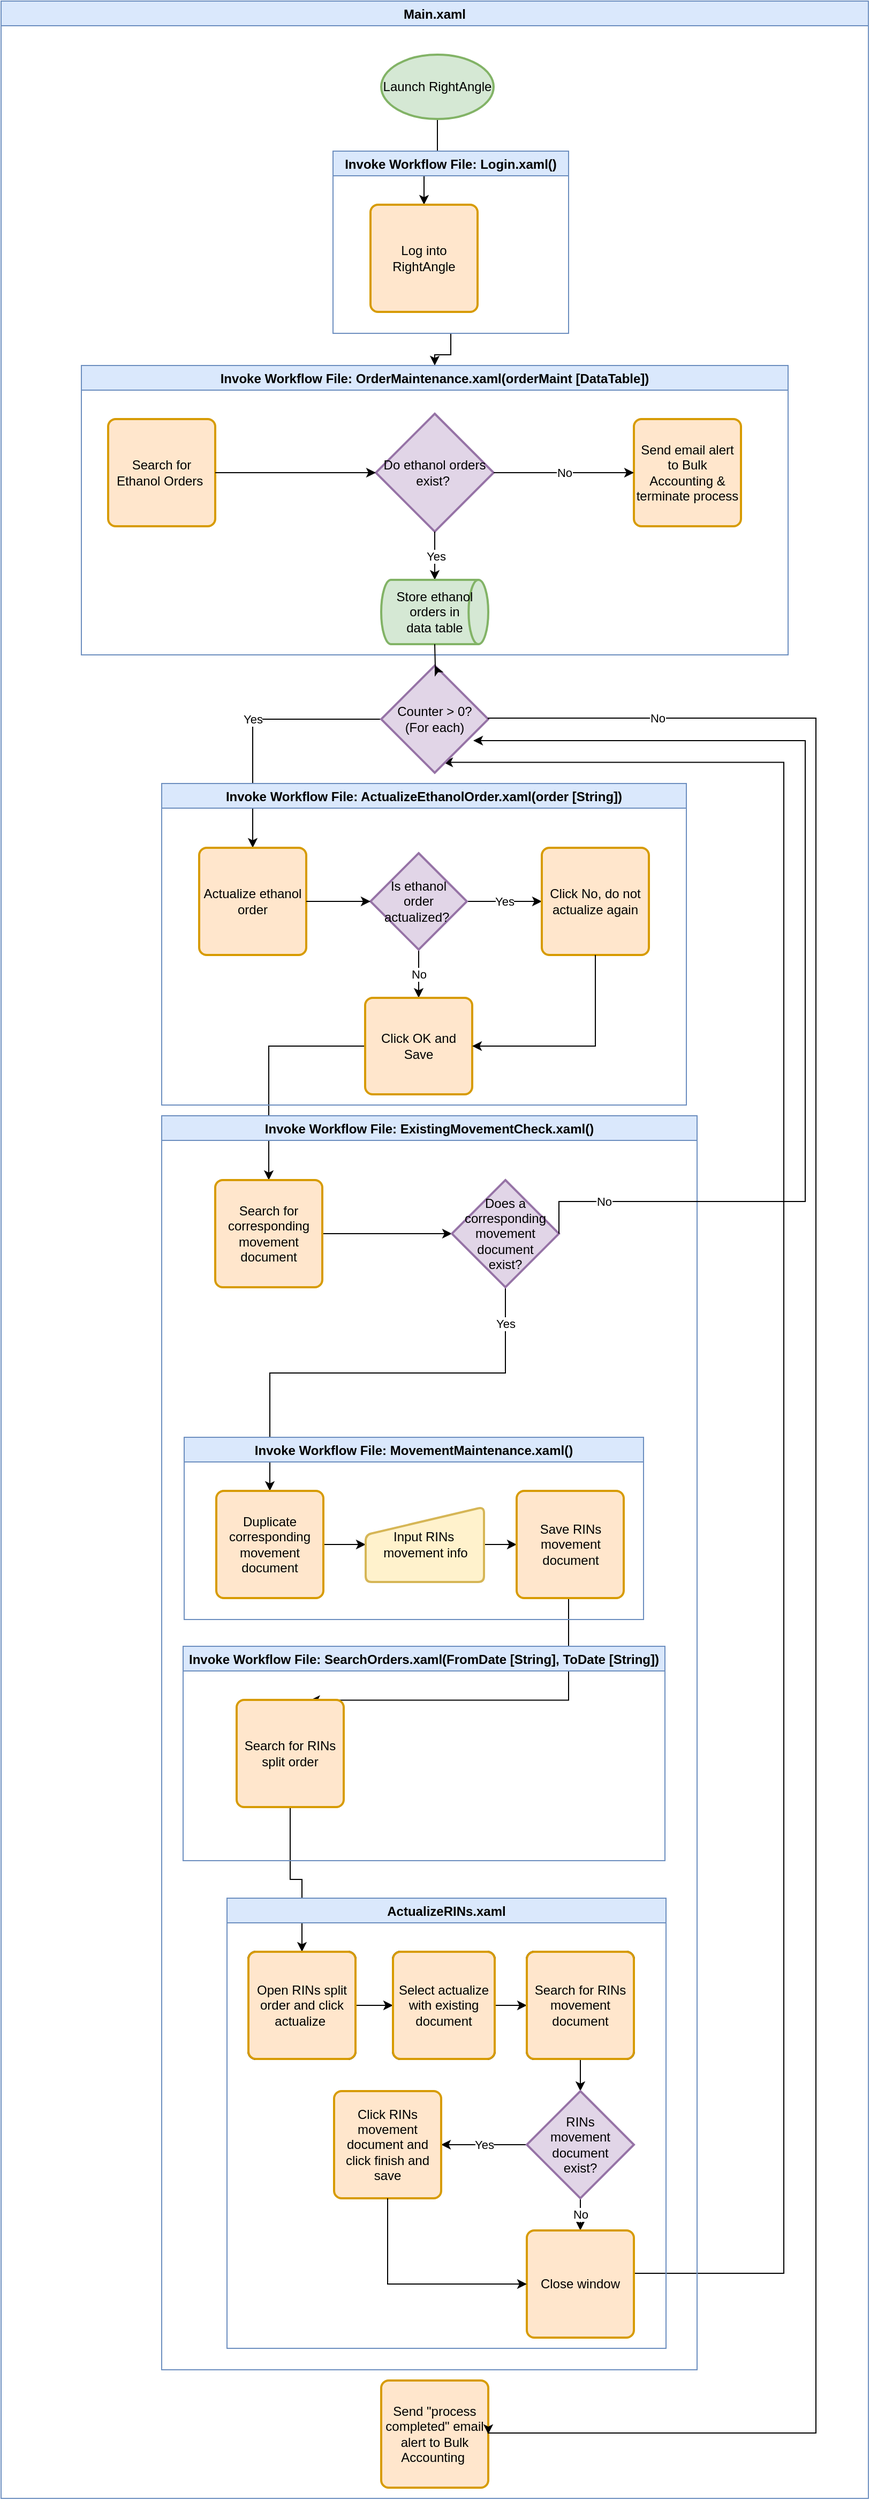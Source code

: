 <mxfile version="14.6.10" type="github">
  <diagram id="C5RBs43oDa-KdzZeNtuy" name="Page-1">
    <mxGraphModel dx="1038" dy="567" grid="1" gridSize="10" guides="1" tooltips="1" connect="1" arrows="1" fold="1" page="1" pageScale="1" pageWidth="827" pageHeight="1169" math="0" shadow="0">
      <root>
        <mxCell id="WIyWlLk6GJQsqaUBKTNV-0" />
        <mxCell id="WIyWlLk6GJQsqaUBKTNV-1" parent="WIyWlLk6GJQsqaUBKTNV-0" />
        <mxCell id="zwIU4QLBpwWAhk2zhrNK-26" value="Main.xaml" style="swimlane;labelBackgroundColor=none;fillColor=#dae8fc;strokeColor=#6c8ebf;" vertex="1" parent="WIyWlLk6GJQsqaUBKTNV-1">
          <mxGeometry width="810" height="2330" as="geometry" />
        </mxCell>
        <mxCell id="zwIU4QLBpwWAhk2zhrNK-88" value="" style="endArrow=classic;html=1;rounded=0;edgeStyle=orthogonalEdgeStyle;exitX=1;exitY=0.5;exitDx=0;exitDy=0;entryX=0.58;entryY=0.902;entryDx=0;entryDy=0;entryPerimeter=0;" edge="1" parent="zwIU4QLBpwWAhk2zhrNK-26" source="zwIU4QLBpwWAhk2zhrNK-80" target="zwIU4QLBpwWAhk2zhrNK-95">
          <mxGeometry width="50" height="50" relative="1" as="geometry">
            <mxPoint x="621" y="2200" as="sourcePoint" />
            <mxPoint x="551" y="700" as="targetPoint" />
            <Array as="points">
              <mxPoint x="731" y="2120" />
              <mxPoint x="731" y="710" />
            </Array>
          </mxGeometry>
        </mxCell>
        <mxCell id="zwIU4QLBpwWAhk2zhrNK-50" value="Yes" style="edgeStyle=orthogonalEdgeStyle;rounded=0;orthogonalLoop=1;jettySize=auto;html=1;entryX=0.5;entryY=0;entryDx=0;entryDy=0;exitX=0;exitY=0.5;exitDx=0;exitDy=0;exitPerimeter=0;" edge="1" parent="zwIU4QLBpwWAhk2zhrNK-26" source="zwIU4QLBpwWAhk2zhrNK-95" target="zwIU4QLBpwWAhk2zhrNK-14">
          <mxGeometry relative="1" as="geometry">
            <mxPoint x="337.5" y="680" as="sourcePoint" />
          </mxGeometry>
        </mxCell>
        <mxCell id="zwIU4QLBpwWAhk2zhrNK-44" style="edgeStyle=orthogonalEdgeStyle;rounded=0;orthogonalLoop=1;jettySize=auto;html=1;" edge="1" parent="zwIU4QLBpwWAhk2zhrNK-26" source="zwIU4QLBpwWAhk2zhrNK-19" target="zwIU4QLBpwWAhk2zhrNK-41">
          <mxGeometry relative="1" as="geometry">
            <Array as="points">
              <mxPoint x="250" y="975" />
            </Array>
          </mxGeometry>
        </mxCell>
        <mxCell id="zwIU4QLBpwWAhk2zhrNK-92" style="edgeStyle=orthogonalEdgeStyle;rounded=0;orthogonalLoop=1;jettySize=auto;html=1;entryX=0.5;entryY=0;entryDx=0;entryDy=0;" edge="1" parent="zwIU4QLBpwWAhk2zhrNK-26" source="zwIU4QLBpwWAhk2zhrNK-3" target="zwIU4QLBpwWAhk2zhrNK-4">
          <mxGeometry relative="1" as="geometry">
            <mxPoint x="408" y="210" as="targetPoint" />
          </mxGeometry>
        </mxCell>
        <mxCell id="zwIU4QLBpwWAhk2zhrNK-3" value="Launch RightAngle" style="strokeWidth=2;html=1;shape=mxgraph.flowchart.start_1;whiteSpace=wrap;fillColor=#d5e8d4;strokeColor=#82b366;" vertex="1" parent="zwIU4QLBpwWAhk2zhrNK-26">
          <mxGeometry x="355" y="50" width="105" height="60" as="geometry" />
        </mxCell>
        <mxCell id="zwIU4QLBpwWAhk2zhrNK-116" style="edgeStyle=orthogonalEdgeStyle;rounded=0;orthogonalLoop=1;jettySize=auto;html=1;entryX=0.5;entryY=0;entryDx=0;entryDy=0;" edge="1" parent="zwIU4QLBpwWAhk2zhrNK-26" source="zwIU4QLBpwWAhk2zhrNK-27" target="zwIU4QLBpwWAhk2zhrNK-38">
          <mxGeometry relative="1" as="geometry" />
        </mxCell>
        <mxCell id="zwIU4QLBpwWAhk2zhrNK-27" value="Invoke Workflow File: Login.xaml()" style="swimlane;fillColor=#dae8fc;strokeColor=#6c8ebf;" vertex="1" parent="zwIU4QLBpwWAhk2zhrNK-26">
          <mxGeometry x="310" y="140" width="220" height="170" as="geometry" />
        </mxCell>
        <mxCell id="zwIU4QLBpwWAhk2zhrNK-4" value="Log into RightAngle" style="rounded=1;whiteSpace=wrap;html=1;absoluteArcSize=1;arcSize=14;strokeWidth=2;fillColor=#ffe6cc;strokeColor=#d79b00;" vertex="1" parent="zwIU4QLBpwWAhk2zhrNK-27">
          <mxGeometry x="35" y="50" width="100" height="100" as="geometry" />
        </mxCell>
        <mxCell id="zwIU4QLBpwWAhk2zhrNK-29" value="Invoke Workflow File: ActualizeEthanolOrder.xaml(order [String])" style="swimlane;fillColor=#dae8fc;strokeColor=#6c8ebf;" vertex="1" parent="zwIU4QLBpwWAhk2zhrNK-26">
          <mxGeometry x="150" y="730" width="490" height="300" as="geometry" />
        </mxCell>
        <mxCell id="zwIU4QLBpwWAhk2zhrNK-14" value="Actualize ethanol order" style="rounded=1;whiteSpace=wrap;html=1;absoluteArcSize=1;arcSize=14;strokeWidth=2;fillColor=#ffe6cc;strokeColor=#d79b00;" vertex="1" parent="zwIU4QLBpwWAhk2zhrNK-29">
          <mxGeometry x="35" y="60" width="100" height="100" as="geometry" />
        </mxCell>
        <mxCell id="zwIU4QLBpwWAhk2zhrNK-34" value="Yes" style="edgeStyle=orthogonalEdgeStyle;rounded=0;orthogonalLoop=1;jettySize=auto;html=1;entryX=0;entryY=0.5;entryDx=0;entryDy=0;" edge="1" parent="zwIU4QLBpwWAhk2zhrNK-29" source="zwIU4QLBpwWAhk2zhrNK-16" target="zwIU4QLBpwWAhk2zhrNK-18">
          <mxGeometry relative="1" as="geometry" />
        </mxCell>
        <mxCell id="zwIU4QLBpwWAhk2zhrNK-35" value="No" style="edgeStyle=orthogonalEdgeStyle;rounded=0;orthogonalLoop=1;jettySize=auto;html=1;" edge="1" parent="zwIU4QLBpwWAhk2zhrNK-29" source="zwIU4QLBpwWAhk2zhrNK-16" target="zwIU4QLBpwWAhk2zhrNK-19">
          <mxGeometry relative="1" as="geometry" />
        </mxCell>
        <mxCell id="zwIU4QLBpwWAhk2zhrNK-16" value="Is ethanol &lt;br&gt;order actualized?&amp;nbsp;" style="strokeWidth=2;html=1;shape=mxgraph.flowchart.decision;whiteSpace=wrap;fillColor=#e1d5e7;strokeColor=#9673a6;" vertex="1" parent="zwIU4QLBpwWAhk2zhrNK-29">
          <mxGeometry x="195" y="65" width="90" height="90" as="geometry" />
        </mxCell>
        <mxCell id="zwIU4QLBpwWAhk2zhrNK-17" value="" style="edgeStyle=orthogonalEdgeStyle;rounded=0;orthogonalLoop=1;jettySize=auto;html=1;" edge="1" parent="zwIU4QLBpwWAhk2zhrNK-29" source="zwIU4QLBpwWAhk2zhrNK-14" target="zwIU4QLBpwWAhk2zhrNK-16">
          <mxGeometry relative="1" as="geometry" />
        </mxCell>
        <mxCell id="zwIU4QLBpwWAhk2zhrNK-18" value="Click No, do not actualize again" style="rounded=1;whiteSpace=wrap;html=1;absoluteArcSize=1;arcSize=14;strokeWidth=2;fillColor=#ffe6cc;strokeColor=#d79b00;" vertex="1" parent="zwIU4QLBpwWAhk2zhrNK-29">
          <mxGeometry x="355" y="60" width="100" height="100" as="geometry" />
        </mxCell>
        <mxCell id="zwIU4QLBpwWAhk2zhrNK-19" value="Click OK and Save" style="rounded=1;whiteSpace=wrap;html=1;absoluteArcSize=1;arcSize=14;strokeWidth=2;fillColor=#ffe6cc;strokeColor=#d79b00;" vertex="1" parent="zwIU4QLBpwWAhk2zhrNK-29">
          <mxGeometry x="190" y="200" width="100" height="90" as="geometry" />
        </mxCell>
        <mxCell id="zwIU4QLBpwWAhk2zhrNK-108" style="edgeStyle=orthogonalEdgeStyle;rounded=0;orthogonalLoop=1;jettySize=auto;html=1;entryX=1;entryY=0.5;entryDx=0;entryDy=0;exitX=0.5;exitY=1;exitDx=0;exitDy=0;" edge="1" parent="zwIU4QLBpwWAhk2zhrNK-29" source="zwIU4QLBpwWAhk2zhrNK-18" target="zwIU4QLBpwWAhk2zhrNK-19">
          <mxGeometry relative="1" as="geometry">
            <mxPoint x="405" y="240" as="targetPoint" />
          </mxGeometry>
        </mxCell>
        <mxCell id="zwIU4QLBpwWAhk2zhrNK-40" value="Invoke Workflow File: ExistingMovementCheck.xaml()" style="swimlane;fillColor=#dae8fc;strokeColor=#6c8ebf;" vertex="1" parent="zwIU4QLBpwWAhk2zhrNK-26">
          <mxGeometry x="150" y="1040" width="500" height="1170" as="geometry" />
        </mxCell>
        <mxCell id="zwIU4QLBpwWAhk2zhrNK-71" style="edgeStyle=orthogonalEdgeStyle;rounded=0;orthogonalLoop=1;jettySize=auto;html=1;" edge="1" parent="zwIU4QLBpwWAhk2zhrNK-40" source="zwIU4QLBpwWAhk2zhrNK-65" target="zwIU4QLBpwWAhk2zhrNK-70">
          <mxGeometry relative="1" as="geometry" />
        </mxCell>
        <mxCell id="zwIU4QLBpwWAhk2zhrNK-111" style="edgeStyle=orthogonalEdgeStyle;rounded=0;orthogonalLoop=1;jettySize=auto;html=1;entryX=0.688;entryY=0.002;entryDx=0;entryDy=0;entryPerimeter=0;" edge="1" parent="zwIU4QLBpwWAhk2zhrNK-40" source="zwIU4QLBpwWAhk2zhrNK-62" target="zwIU4QLBpwWAhk2zhrNK-65">
          <mxGeometry relative="1" as="geometry">
            <mxPoint x="381.5" y="610" as="targetPoint" />
            <Array as="points">
              <mxPoint x="380" y="480" />
              <mxPoint x="380" y="480" />
            </Array>
          </mxGeometry>
        </mxCell>
        <mxCell id="zwIU4QLBpwWAhk2zhrNK-105" value="Yes" style="edgeStyle=orthogonalEdgeStyle;rounded=0;orthogonalLoop=1;jettySize=auto;html=1;entryX=0.5;entryY=0;entryDx=0;entryDy=0;exitX=0.5;exitY=1;exitDx=0;exitDy=0;exitPerimeter=0;" edge="1" parent="zwIU4QLBpwWAhk2zhrNK-40" source="zwIU4QLBpwWAhk2zhrNK-53" target="zwIU4QLBpwWAhk2zhrNK-58">
          <mxGeometry x="-0.837" relative="1" as="geometry">
            <Array as="points">
              <mxPoint x="321" y="240" />
              <mxPoint x="101" y="240" />
            </Array>
            <mxPoint as="offset" />
          </mxGeometry>
        </mxCell>
        <mxCell id="zwIU4QLBpwWAhk2zhrNK-109" style="edgeStyle=orthogonalEdgeStyle;rounded=0;orthogonalLoop=1;jettySize=auto;html=1;entryX=0;entryY=0.5;entryDx=0;entryDy=0;entryPerimeter=0;" edge="1" parent="zwIU4QLBpwWAhk2zhrNK-40" source="zwIU4QLBpwWAhk2zhrNK-41" target="zwIU4QLBpwWAhk2zhrNK-53">
          <mxGeometry relative="1" as="geometry" />
        </mxCell>
        <mxCell id="zwIU4QLBpwWAhk2zhrNK-41" value="Search for corresponding movement document" style="rounded=1;whiteSpace=wrap;html=1;absoluteArcSize=1;arcSize=14;strokeWidth=2;fillColor=#ffe6cc;strokeColor=#d79b00;" vertex="1" parent="zwIU4QLBpwWAhk2zhrNK-40">
          <mxGeometry x="50" y="60" width="100" height="100" as="geometry" />
        </mxCell>
        <mxCell id="zwIU4QLBpwWAhk2zhrNK-53" value="&lt;span&gt;Does a corresponding movement document &lt;br&gt;exist?&lt;/span&gt;" style="strokeWidth=2;html=1;shape=mxgraph.flowchart.decision;whiteSpace=wrap;labelBackgroundColor=none;fillColor=#e1d5e7;strokeColor=#9673a6;" vertex="1" parent="zwIU4QLBpwWAhk2zhrNK-40">
          <mxGeometry x="271" y="60" width="100" height="100" as="geometry" />
        </mxCell>
        <mxCell id="zwIU4QLBpwWAhk2zhrNK-57" value="Invoke Workflow File: MovementMaintenance.xaml()" style="swimlane;labelBackgroundColor=none;fillColor=#dae8fc;strokeColor=#6c8ebf;" vertex="1" parent="zwIU4QLBpwWAhk2zhrNK-40">
          <mxGeometry x="21" y="300" width="429" height="170" as="geometry" />
        </mxCell>
        <mxCell id="zwIU4QLBpwWAhk2zhrNK-61" style="edgeStyle=orthogonalEdgeStyle;rounded=0;orthogonalLoop=1;jettySize=auto;html=1;" edge="1" parent="zwIU4QLBpwWAhk2zhrNK-57" source="zwIU4QLBpwWAhk2zhrNK-58" target="zwIU4QLBpwWAhk2zhrNK-60">
          <mxGeometry relative="1" as="geometry" />
        </mxCell>
        <mxCell id="zwIU4QLBpwWAhk2zhrNK-58" value="Duplicate corresponding movement document" style="rounded=1;whiteSpace=wrap;html=1;absoluteArcSize=1;arcSize=14;strokeWidth=2;labelBackgroundColor=none;fillColor=#ffe6cc;strokeColor=#d79b00;" vertex="1" parent="zwIU4QLBpwWAhk2zhrNK-57">
          <mxGeometry x="30" y="50" width="100" height="100" as="geometry" />
        </mxCell>
        <mxCell id="zwIU4QLBpwWAhk2zhrNK-63" style="edgeStyle=orthogonalEdgeStyle;rounded=0;orthogonalLoop=1;jettySize=auto;html=1;entryX=0;entryY=0.5;entryDx=0;entryDy=0;" edge="1" parent="zwIU4QLBpwWAhk2zhrNK-57" source="zwIU4QLBpwWAhk2zhrNK-60" target="zwIU4QLBpwWAhk2zhrNK-62">
          <mxGeometry relative="1" as="geometry" />
        </mxCell>
        <mxCell id="zwIU4QLBpwWAhk2zhrNK-60" value="Input RINs&amp;nbsp; movement info" style="html=1;strokeWidth=2;shape=manualInput;whiteSpace=wrap;rounded=1;size=26;arcSize=11;labelBackgroundColor=none;fillColor=#fff2cc;strokeColor=#d6b656;" vertex="1" parent="zwIU4QLBpwWAhk2zhrNK-57">
          <mxGeometry x="169.5" y="65" width="110.5" height="70" as="geometry" />
        </mxCell>
        <mxCell id="zwIU4QLBpwWAhk2zhrNK-62" value="Save RINs movement document" style="rounded=1;whiteSpace=wrap;html=1;absoluteArcSize=1;arcSize=14;strokeWidth=2;labelBackgroundColor=none;fillColor=#ffe6cc;strokeColor=#d79b00;" vertex="1" parent="zwIU4QLBpwWAhk2zhrNK-57">
          <mxGeometry x="310.5" y="50" width="100" height="100" as="geometry" />
        </mxCell>
        <mxCell id="zwIU4QLBpwWAhk2zhrNK-64" value="Invoke Workflow File: SearchOrders.xaml(FromDate [String], ToDate [String])" style="swimlane;labelBackgroundColor=none;fillColor=#dae8fc;strokeColor=#6c8ebf;" vertex="1" parent="zwIU4QLBpwWAhk2zhrNK-40">
          <mxGeometry x="20" y="495" width="450" height="200" as="geometry" />
        </mxCell>
        <mxCell id="zwIU4QLBpwWAhk2zhrNK-65" value="Search for RINs split order" style="rounded=1;whiteSpace=wrap;html=1;absoluteArcSize=1;arcSize=14;strokeWidth=2;labelBackgroundColor=none;fillColor=#ffe6cc;strokeColor=#d79b00;" vertex="1" parent="zwIU4QLBpwWAhk2zhrNK-64">
          <mxGeometry x="50" y="50" width="100" height="100" as="geometry" />
        </mxCell>
        <mxCell id="zwIU4QLBpwWAhk2zhrNK-69" value="ActualizeRINs.xaml" style="swimlane;labelBackgroundColor=none;startSize=23;fillColor=#dae8fc;strokeColor=#6c8ebf;" vertex="1" parent="zwIU4QLBpwWAhk2zhrNK-40">
          <mxGeometry x="61" y="730" width="410" height="420" as="geometry" />
        </mxCell>
        <mxCell id="zwIU4QLBpwWAhk2zhrNK-73" style="edgeStyle=orthogonalEdgeStyle;rounded=0;orthogonalLoop=1;jettySize=auto;html=1;entryX=0;entryY=0.5;entryDx=0;entryDy=0;" edge="1" parent="zwIU4QLBpwWAhk2zhrNK-69" source="zwIU4QLBpwWAhk2zhrNK-70" target="zwIU4QLBpwWAhk2zhrNK-72">
          <mxGeometry relative="1" as="geometry" />
        </mxCell>
        <mxCell id="zwIU4QLBpwWAhk2zhrNK-70" value="Open RINs split order and click actualize&amp;nbsp;" style="rounded=1;whiteSpace=wrap;html=1;absoluteArcSize=1;arcSize=14;strokeWidth=2;labelBackgroundColor=none;" vertex="1" parent="zwIU4QLBpwWAhk2zhrNK-69">
          <mxGeometry x="20" y="50" width="100" height="100" as="geometry" />
        </mxCell>
        <mxCell id="zwIU4QLBpwWAhk2zhrNK-75" style="edgeStyle=orthogonalEdgeStyle;rounded=0;orthogonalLoop=1;jettySize=auto;html=1;entryX=0;entryY=0.5;entryDx=0;entryDy=0;" edge="1" parent="zwIU4QLBpwWAhk2zhrNK-69" source="zwIU4QLBpwWAhk2zhrNK-72" target="zwIU4QLBpwWAhk2zhrNK-74">
          <mxGeometry relative="1" as="geometry" />
        </mxCell>
        <mxCell id="zwIU4QLBpwWAhk2zhrNK-72" value="Select actualize with existing document" style="rounded=1;whiteSpace=wrap;html=1;absoluteArcSize=1;arcSize=14;strokeWidth=2;labelBackgroundColor=none;" vertex="1" parent="zwIU4QLBpwWAhk2zhrNK-69">
          <mxGeometry x="155" y="50" width="95" height="100" as="geometry" />
        </mxCell>
        <mxCell id="zwIU4QLBpwWAhk2zhrNK-78" style="edgeStyle=orthogonalEdgeStyle;rounded=0;orthogonalLoop=1;jettySize=auto;html=1;" edge="1" parent="zwIU4QLBpwWAhk2zhrNK-69" source="zwIU4QLBpwWAhk2zhrNK-74" target="zwIU4QLBpwWAhk2zhrNK-76">
          <mxGeometry relative="1" as="geometry" />
        </mxCell>
        <mxCell id="zwIU4QLBpwWAhk2zhrNK-74" value="Search for RINs movement document" style="rounded=1;whiteSpace=wrap;html=1;absoluteArcSize=1;arcSize=14;strokeWidth=2;labelBackgroundColor=none;" vertex="1" parent="zwIU4QLBpwWAhk2zhrNK-69">
          <mxGeometry x="280" y="50" width="100" height="100" as="geometry" />
        </mxCell>
        <mxCell id="zwIU4QLBpwWAhk2zhrNK-79" value="Yes" style="edgeStyle=orthogonalEdgeStyle;rounded=0;orthogonalLoop=1;jettySize=auto;html=1;entryX=1;entryY=0.5;entryDx=0;entryDy=0;" edge="1" parent="zwIU4QLBpwWAhk2zhrNK-69" source="zwIU4QLBpwWAhk2zhrNK-76" target="zwIU4QLBpwWAhk2zhrNK-77">
          <mxGeometry relative="1" as="geometry" />
        </mxCell>
        <mxCell id="zwIU4QLBpwWAhk2zhrNK-81" value="No" style="edgeStyle=orthogonalEdgeStyle;rounded=0;orthogonalLoop=1;jettySize=auto;html=1;entryX=0.5;entryY=0;entryDx=0;entryDy=0;" edge="1" parent="zwIU4QLBpwWAhk2zhrNK-69" source="zwIU4QLBpwWAhk2zhrNK-76" target="zwIU4QLBpwWAhk2zhrNK-80">
          <mxGeometry relative="1" as="geometry" />
        </mxCell>
        <mxCell id="zwIU4QLBpwWAhk2zhrNK-76" value="RINs &lt;br&gt;movement document &lt;br&gt;exist?" style="strokeWidth=2;html=1;shape=mxgraph.flowchart.decision;whiteSpace=wrap;labelBackgroundColor=none;fillColor=#e1d5e7;strokeColor=#9673a6;" vertex="1" parent="zwIU4QLBpwWAhk2zhrNK-69">
          <mxGeometry x="280" y="180" width="100" height="100" as="geometry" />
        </mxCell>
        <mxCell id="zwIU4QLBpwWAhk2zhrNK-77" value="Click RINs movement document and click finish and save" style="rounded=1;whiteSpace=wrap;html=1;absoluteArcSize=1;arcSize=14;strokeWidth=2;labelBackgroundColor=none;fillColor=#ffe6cc;strokeColor=#d79b00;" vertex="1" parent="zwIU4QLBpwWAhk2zhrNK-69">
          <mxGeometry x="100" y="180" width="100" height="100" as="geometry" />
        </mxCell>
        <mxCell id="zwIU4QLBpwWAhk2zhrNK-80" value="Close window" style="rounded=1;whiteSpace=wrap;html=1;absoluteArcSize=1;arcSize=14;strokeWidth=2;labelBackgroundColor=none;fillColor=#ffe6cc;strokeColor=#d79b00;" vertex="1" parent="zwIU4QLBpwWAhk2zhrNK-69">
          <mxGeometry x="280" y="310" width="100" height="100" as="geometry" />
        </mxCell>
        <mxCell id="zwIU4QLBpwWAhk2zhrNK-83" style="edgeStyle=orthogonalEdgeStyle;rounded=0;orthogonalLoop=1;jettySize=auto;html=1;entryX=0;entryY=0.5;entryDx=0;entryDy=0;" edge="1" parent="zwIU4QLBpwWAhk2zhrNK-69" source="zwIU4QLBpwWAhk2zhrNK-77" target="zwIU4QLBpwWAhk2zhrNK-80">
          <mxGeometry relative="1" as="geometry">
            <mxPoint x="220" y="390" as="targetPoint" />
            <Array as="points">
              <mxPoint x="150" y="360" />
            </Array>
          </mxGeometry>
        </mxCell>
        <mxCell id="zwIU4QLBpwWAhk2zhrNK-113" value="Select actualize with existing document" style="rounded=1;whiteSpace=wrap;html=1;absoluteArcSize=1;arcSize=14;strokeWidth=2;labelBackgroundColor=none;fillColor=#ffe6cc;strokeColor=#d79b00;" vertex="1" parent="zwIU4QLBpwWAhk2zhrNK-69">
          <mxGeometry x="155" y="50" width="95" height="100" as="geometry" />
        </mxCell>
        <mxCell id="zwIU4QLBpwWAhk2zhrNK-114" value="Open RINs split order and click actualize&amp;nbsp;" style="rounded=1;whiteSpace=wrap;html=1;absoluteArcSize=1;arcSize=14;strokeWidth=2;labelBackgroundColor=none;fillColor=#ffe6cc;strokeColor=#d79b00;" vertex="1" parent="zwIU4QLBpwWAhk2zhrNK-69">
          <mxGeometry x="20" y="50" width="100" height="100" as="geometry" />
        </mxCell>
        <mxCell id="zwIU4QLBpwWAhk2zhrNK-115" value="Search for RINs movement document" style="rounded=1;whiteSpace=wrap;html=1;absoluteArcSize=1;arcSize=14;strokeWidth=2;labelBackgroundColor=none;fillColor=#ffe6cc;strokeColor=#d79b00;" vertex="1" parent="zwIU4QLBpwWAhk2zhrNK-69">
          <mxGeometry x="280" y="50" width="100" height="100" as="geometry" />
        </mxCell>
        <mxCell id="zwIU4QLBpwWAhk2zhrNK-38" value="Invoke Workflow File: OrderMaintenance.xaml(orderMaint [DataTable])" style="swimlane;fillColor=#dae8fc;strokeColor=#6c8ebf;" vertex="1" parent="zwIU4QLBpwWAhk2zhrNK-26">
          <mxGeometry x="75" y="340" width="660" height="270" as="geometry" />
        </mxCell>
        <mxCell id="zwIU4QLBpwWAhk2zhrNK-6" value="Search for Ethanol Orders&amp;nbsp;" style="rounded=1;whiteSpace=wrap;html=1;absoluteArcSize=1;arcSize=14;strokeWidth=2;fillColor=#ffe6cc;strokeColor=#d79b00;" vertex="1" parent="zwIU4QLBpwWAhk2zhrNK-38">
          <mxGeometry x="25" y="50" width="100" height="100" as="geometry" />
        </mxCell>
        <mxCell id="zwIU4QLBpwWAhk2zhrNK-8" value="Do ethanol orders exist?&amp;nbsp;" style="strokeWidth=2;html=1;shape=mxgraph.flowchart.decision;whiteSpace=wrap;fillColor=#e1d5e7;strokeColor=#9673a6;" vertex="1" parent="zwIU4QLBpwWAhk2zhrNK-38">
          <mxGeometry x="275" y="45" width="110" height="110" as="geometry" />
        </mxCell>
        <mxCell id="zwIU4QLBpwWAhk2zhrNK-9" value="" style="edgeStyle=orthogonalEdgeStyle;rounded=0;orthogonalLoop=1;jettySize=auto;html=1;" edge="1" parent="zwIU4QLBpwWAhk2zhrNK-38" source="zwIU4QLBpwWAhk2zhrNK-6" target="zwIU4QLBpwWAhk2zhrNK-8">
          <mxGeometry relative="1" as="geometry" />
        </mxCell>
        <mxCell id="zwIU4QLBpwWAhk2zhrNK-12" value="Send email alert to Bulk Accounting &amp;amp; terminate process" style="rounded=1;whiteSpace=wrap;html=1;absoluteArcSize=1;arcSize=14;strokeWidth=2;fillColor=#ffe6cc;strokeColor=#d79b00;" vertex="1" parent="zwIU4QLBpwWAhk2zhrNK-38">
          <mxGeometry x="516" y="50" width="100" height="100" as="geometry" />
        </mxCell>
        <mxCell id="zwIU4QLBpwWAhk2zhrNK-13" value="No" style="edgeStyle=orthogonalEdgeStyle;rounded=0;orthogonalLoop=1;jettySize=auto;html=1;" edge="1" parent="zwIU4QLBpwWAhk2zhrNK-38" source="zwIU4QLBpwWAhk2zhrNK-8" target="zwIU4QLBpwWAhk2zhrNK-12">
          <mxGeometry relative="1" as="geometry" />
        </mxCell>
        <mxCell id="zwIU4QLBpwWAhk2zhrNK-11" value="Yes" style="edgeStyle=orthogonalEdgeStyle;rounded=0;orthogonalLoop=1;jettySize=auto;html=1;" edge="1" parent="zwIU4QLBpwWAhk2zhrNK-38" source="zwIU4QLBpwWAhk2zhrNK-8">
          <mxGeometry relative="1" as="geometry">
            <mxPoint x="330" y="200" as="targetPoint" />
          </mxGeometry>
        </mxCell>
        <mxCell id="zwIU4QLBpwWAhk2zhrNK-106" value="&lt;span&gt;Store ethanol&lt;/span&gt;&lt;br&gt;&lt;span&gt;orders in&lt;/span&gt;&lt;br&gt;&lt;span&gt;data table&lt;/span&gt;" style="strokeWidth=2;html=1;shape=mxgraph.flowchart.direct_data;whiteSpace=wrap;labelBackgroundColor=none;fillColor=#d5e8d4;strokeColor=#82b366;" vertex="1" parent="zwIU4QLBpwWAhk2zhrNK-38">
          <mxGeometry x="280" y="200" width="100" height="60" as="geometry" />
        </mxCell>
        <mxCell id="zwIU4QLBpwWAhk2zhrNK-55" value="No" style="edgeStyle=orthogonalEdgeStyle;rounded=0;orthogonalLoop=1;jettySize=auto;html=1;entryX=0.86;entryY=0.7;entryDx=0;entryDy=0;entryPerimeter=0;exitX=1;exitY=0.5;exitDx=0;exitDy=0;exitPerimeter=0;" edge="1" parent="zwIU4QLBpwWAhk2zhrNK-26" source="zwIU4QLBpwWAhk2zhrNK-53" target="zwIU4QLBpwWAhk2zhrNK-95">
          <mxGeometry x="-0.856" relative="1" as="geometry">
            <mxPoint x="521" y="640" as="targetPoint" />
            <Array as="points">
              <mxPoint x="751" y="1120" />
              <mxPoint x="751" y="690" />
            </Array>
            <mxPoint as="offset" />
          </mxGeometry>
        </mxCell>
        <mxCell id="zwIU4QLBpwWAhk2zhrNK-89" value="Send &quot;process completed&quot; email alert to Bulk Accounting&amp;nbsp;" style="rounded=1;whiteSpace=wrap;html=1;absoluteArcSize=1;arcSize=14;strokeWidth=2;labelBackgroundColor=none;fillColor=#ffe6cc;strokeColor=#d79b00;" vertex="1" parent="zwIU4QLBpwWAhk2zhrNK-26">
          <mxGeometry x="355" y="2220" width="100" height="100" as="geometry" />
        </mxCell>
        <mxCell id="zwIU4QLBpwWAhk2zhrNK-95" value="Counter &amp;gt; 0? &lt;br&gt;(For each)" style="strokeWidth=2;html=1;shape=mxgraph.flowchart.decision;whiteSpace=wrap;labelBackgroundColor=none;fillColor=#e1d5e7;strokeColor=#9673a6;" vertex="1" parent="zwIU4QLBpwWAhk2zhrNK-26">
          <mxGeometry x="355" y="620" width="100" height="100" as="geometry" />
        </mxCell>
        <mxCell id="zwIU4QLBpwWAhk2zhrNK-96" style="edgeStyle=orthogonalEdgeStyle;rounded=0;orthogonalLoop=1;jettySize=auto;html=1;" edge="1" parent="zwIU4QLBpwWAhk2zhrNK-26" target="zwIU4QLBpwWAhk2zhrNK-95">
          <mxGeometry relative="1" as="geometry">
            <mxPoint x="405" y="600" as="sourcePoint" />
          </mxGeometry>
        </mxCell>
        <mxCell id="zwIU4QLBpwWAhk2zhrNK-101" value="No" style="edgeStyle=orthogonalEdgeStyle;rounded=0;orthogonalLoop=1;jettySize=auto;html=1;exitX=1;exitY=0.5;exitDx=0;exitDy=0;exitPerimeter=0;entryX=1;entryY=0.5;entryDx=0;entryDy=0;" edge="1" parent="zwIU4QLBpwWAhk2zhrNK-26" source="zwIU4QLBpwWAhk2zhrNK-95" target="zwIU4QLBpwWAhk2zhrNK-89">
          <mxGeometry x="-0.857" relative="1" as="geometry">
            <mxPoint x="781" y="2391" as="targetPoint" />
            <Array as="points">
              <mxPoint x="761" y="669" />
              <mxPoint x="761" y="2269" />
            </Array>
            <mxPoint as="offset" />
          </mxGeometry>
        </mxCell>
      </root>
    </mxGraphModel>
  </diagram>
</mxfile>
